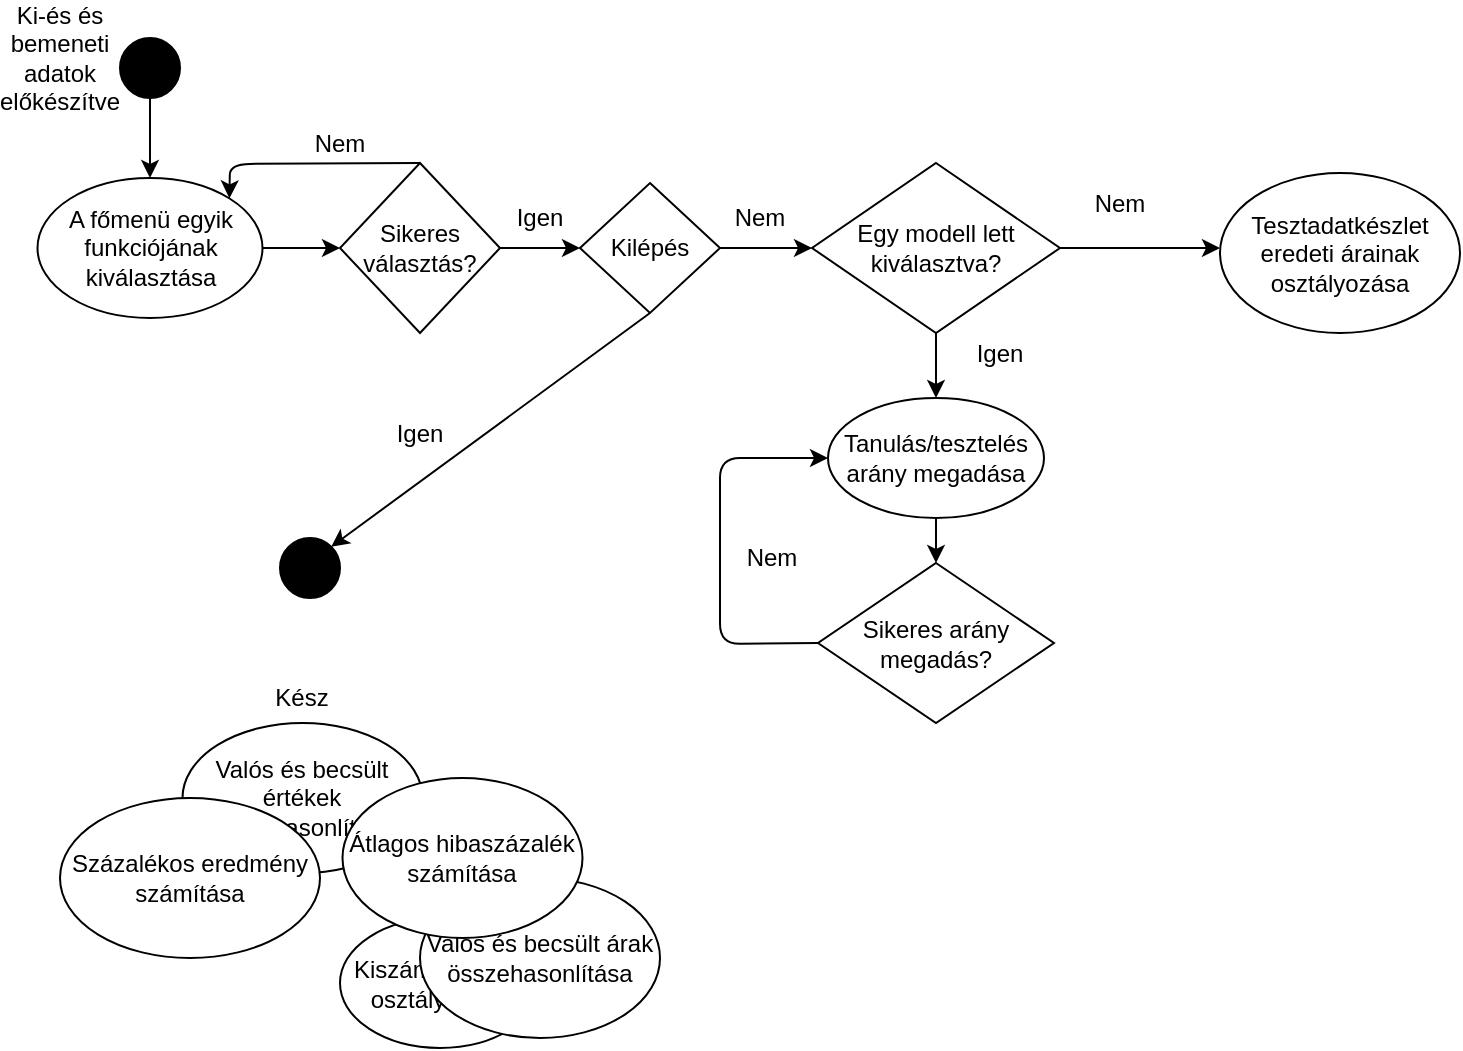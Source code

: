 <mxfile version="14.5.1" type="github">
  <diagram id="C5RBs43oDa-KdzZeNtuy" name="Page-1">
    <mxGraphModel dx="1038" dy="547" grid="1" gridSize="10" guides="1" tooltips="1" connect="1" arrows="1" fold="1" page="1" pageScale="1" pageWidth="827" pageHeight="1169" math="0" shadow="0">
      <root>
        <mxCell id="WIyWlLk6GJQsqaUBKTNV-0" />
        <mxCell id="WIyWlLk6GJQsqaUBKTNV-1" parent="WIyWlLk6GJQsqaUBKTNV-0" />
        <mxCell id="addYo3OI-2JenMwdI06b-0" value="" style="ellipse;whiteSpace=wrap;html=1;aspect=fixed;fillColor=#000000;" parent="WIyWlLk6GJQsqaUBKTNV-1" vertex="1">
          <mxGeometry x="80" y="20" width="30" height="30" as="geometry" />
        </mxCell>
        <mxCell id="addYo3OI-2JenMwdI06b-4" value="Ki-és és bemeneti adatok előkészítve" style="text;html=1;strokeColor=none;fillColor=none;align=center;verticalAlign=middle;whiteSpace=wrap;rounded=0;" parent="WIyWlLk6GJQsqaUBKTNV-1" vertex="1">
          <mxGeometry x="30" y="20" width="40" height="20" as="geometry" />
        </mxCell>
        <mxCell id="addYo3OI-2JenMwdI06b-5" value="" style="endArrow=classic;html=1;exitX=0.5;exitY=1;exitDx=0;exitDy=0;entryX=0.5;entryY=0;entryDx=0;entryDy=0;" parent="WIyWlLk6GJQsqaUBKTNV-1" source="addYo3OI-2JenMwdI06b-0" edge="1" target="addYo3OI-2JenMwdI06b-6">
          <mxGeometry width="50" height="50" relative="1" as="geometry">
            <mxPoint x="390" y="280" as="sourcePoint" />
            <mxPoint x="235" y="90" as="targetPoint" />
          </mxGeometry>
        </mxCell>
        <mxCell id="addYo3OI-2JenMwdI06b-6" value="A főmenü egyik funkciójának kiválasztása" style="ellipse;whiteSpace=wrap;html=1;fillColor=#FFFFFF;" parent="WIyWlLk6GJQsqaUBKTNV-1" vertex="1">
          <mxGeometry x="38.75" y="90" width="112.5" height="70" as="geometry" />
        </mxCell>
        <mxCell id="addYo3OI-2JenMwdI06b-7" value="" style="endArrow=classic;html=1;exitX=1;exitY=0.5;exitDx=0;exitDy=0;" parent="WIyWlLk6GJQsqaUBKTNV-1" source="addYo3OI-2JenMwdI06b-6" edge="1" target="3oGbNOOgEWdSj0GeXgSx-3">
          <mxGeometry width="50" height="50" relative="1" as="geometry">
            <mxPoint x="390" y="280" as="sourcePoint" />
            <mxPoint x="230" y="125" as="targetPoint" />
          </mxGeometry>
        </mxCell>
        <mxCell id="addYo3OI-2JenMwdI06b-8" value="Kiszámított árak osztályozása" style="ellipse;whiteSpace=wrap;html=1;fillColor=#FFFFFF;" parent="WIyWlLk6GJQsqaUBKTNV-1" vertex="1">
          <mxGeometry x="190" y="460" width="100" height="65" as="geometry" />
        </mxCell>
        <mxCell id="addYo3OI-2JenMwdI06b-10" value="Tesztadatkészlet eredeti árainak osztályozása" style="ellipse;whiteSpace=wrap;html=1;fillColor=#FFFFFF;" parent="WIyWlLk6GJQsqaUBKTNV-1" vertex="1">
          <mxGeometry x="630" y="87.5" width="120" height="80" as="geometry" />
        </mxCell>
        <mxCell id="addYo3OI-2JenMwdI06b-12" value="Valós és becsült értékek összehasonlítása" style="ellipse;whiteSpace=wrap;html=1;fillColor=#FFFFFF;" parent="WIyWlLk6GJQsqaUBKTNV-1" vertex="1">
          <mxGeometry x="111.25" y="362.5" width="120" height="75" as="geometry" />
        </mxCell>
        <mxCell id="addYo3OI-2JenMwdI06b-14" value="Százalékos eredmény számítása" style="ellipse;whiteSpace=wrap;html=1;fillColor=#FFFFFF;" parent="WIyWlLk6GJQsqaUBKTNV-1" vertex="1">
          <mxGeometry x="50" y="400" width="130" height="80" as="geometry" />
        </mxCell>
        <mxCell id="addYo3OI-2JenMwdI06b-16" value="Valós és becsült árak összehasonlítása" style="ellipse;whiteSpace=wrap;html=1;" parent="WIyWlLk6GJQsqaUBKTNV-1" vertex="1">
          <mxGeometry x="230" y="440" width="120" height="80" as="geometry" />
        </mxCell>
        <mxCell id="addYo3OI-2JenMwdI06b-18" value="Átlagos hibaszázalék számítása" style="ellipse;whiteSpace=wrap;html=1;" parent="WIyWlLk6GJQsqaUBKTNV-1" vertex="1">
          <mxGeometry x="191.25" y="390" width="120" height="80" as="geometry" />
        </mxCell>
        <mxCell id="addYo3OI-2JenMwdI06b-25" value="" style="ellipse;whiteSpace=wrap;html=1;aspect=fixed;fillColor=#000000;" parent="WIyWlLk6GJQsqaUBKTNV-1" vertex="1">
          <mxGeometry x="160" y="270" width="30" height="30" as="geometry" />
        </mxCell>
        <mxCell id="addYo3OI-2JenMwdI06b-26" value="Kész" style="text;html=1;strokeColor=none;fillColor=none;align=center;verticalAlign=middle;whiteSpace=wrap;rounded=0;" parent="WIyWlLk6GJQsqaUBKTNV-1" vertex="1">
          <mxGeometry x="151.25" y="340" width="40" height="20" as="geometry" />
        </mxCell>
        <mxCell id="3oGbNOOgEWdSj0GeXgSx-3" value="Sikeres választás?" style="rhombus;whiteSpace=wrap;html=1;" vertex="1" parent="WIyWlLk6GJQsqaUBKTNV-1">
          <mxGeometry x="190" y="82.5" width="80" height="85" as="geometry" />
        </mxCell>
        <mxCell id="3oGbNOOgEWdSj0GeXgSx-4" value="" style="endArrow=classic;html=1;exitX=0.5;exitY=0;exitDx=0;exitDy=0;entryX=1;entryY=0;entryDx=0;entryDy=0;" edge="1" parent="WIyWlLk6GJQsqaUBKTNV-1" source="3oGbNOOgEWdSj0GeXgSx-3" target="addYo3OI-2JenMwdI06b-6">
          <mxGeometry width="50" height="50" relative="1" as="geometry">
            <mxPoint x="390" y="290" as="sourcePoint" />
            <mxPoint x="440" y="240" as="targetPoint" />
            <Array as="points">
              <mxPoint x="135" y="83" />
            </Array>
          </mxGeometry>
        </mxCell>
        <mxCell id="3oGbNOOgEWdSj0GeXgSx-5" value="Nem" style="text;html=1;strokeColor=none;fillColor=none;align=center;verticalAlign=middle;whiteSpace=wrap;rounded=0;" vertex="1" parent="WIyWlLk6GJQsqaUBKTNV-1">
          <mxGeometry x="170" y="62.5" width="40" height="20" as="geometry" />
        </mxCell>
        <mxCell id="3oGbNOOgEWdSj0GeXgSx-8" value="" style="endArrow=classic;html=1;exitX=1;exitY=0.5;exitDx=0;exitDy=0;" edge="1" parent="WIyWlLk6GJQsqaUBKTNV-1" source="3oGbNOOgEWdSj0GeXgSx-3" target="3oGbNOOgEWdSj0GeXgSx-9">
          <mxGeometry width="50" height="50" relative="1" as="geometry">
            <mxPoint x="390" y="290" as="sourcePoint" />
            <mxPoint x="320" y="125" as="targetPoint" />
          </mxGeometry>
        </mxCell>
        <mxCell id="3oGbNOOgEWdSj0GeXgSx-9" value="Kilépés" style="rhombus;whiteSpace=wrap;html=1;" vertex="1" parent="WIyWlLk6GJQsqaUBKTNV-1">
          <mxGeometry x="310" y="92.5" width="70" height="65" as="geometry" />
        </mxCell>
        <mxCell id="3oGbNOOgEWdSj0GeXgSx-10" value="Igen" style="text;html=1;strokeColor=none;fillColor=none;align=center;verticalAlign=middle;whiteSpace=wrap;rounded=0;" vertex="1" parent="WIyWlLk6GJQsqaUBKTNV-1">
          <mxGeometry x="270" y="100" width="40" height="20" as="geometry" />
        </mxCell>
        <mxCell id="3oGbNOOgEWdSj0GeXgSx-11" value="" style="endArrow=classic;html=1;exitX=0.5;exitY=1;exitDx=0;exitDy=0;entryX=1;entryY=0;entryDx=0;entryDy=0;" edge="1" parent="WIyWlLk6GJQsqaUBKTNV-1" source="3oGbNOOgEWdSj0GeXgSx-9" target="addYo3OI-2JenMwdI06b-25">
          <mxGeometry width="50" height="50" relative="1" as="geometry">
            <mxPoint x="390" y="290" as="sourcePoint" />
            <mxPoint x="440" y="240" as="targetPoint" />
          </mxGeometry>
        </mxCell>
        <mxCell id="3oGbNOOgEWdSj0GeXgSx-12" value="Igen" style="text;html=1;strokeColor=none;fillColor=none;align=center;verticalAlign=middle;whiteSpace=wrap;rounded=0;" vertex="1" parent="WIyWlLk6GJQsqaUBKTNV-1">
          <mxGeometry x="210" y="207.5" width="40" height="20" as="geometry" />
        </mxCell>
        <mxCell id="3oGbNOOgEWdSj0GeXgSx-15" value="Egy modell lett kiválasztva?" style="rhombus;whiteSpace=wrap;html=1;" vertex="1" parent="WIyWlLk6GJQsqaUBKTNV-1">
          <mxGeometry x="426" y="82.5" width="124" height="85" as="geometry" />
        </mxCell>
        <mxCell id="3oGbNOOgEWdSj0GeXgSx-16" value="" style="endArrow=classic;html=1;exitX=1;exitY=0.5;exitDx=0;exitDy=0;entryX=0;entryY=0.5;entryDx=0;entryDy=0;" edge="1" parent="WIyWlLk6GJQsqaUBKTNV-1" source="3oGbNOOgEWdSj0GeXgSx-9" target="3oGbNOOgEWdSj0GeXgSx-15">
          <mxGeometry width="50" height="50" relative="1" as="geometry">
            <mxPoint x="390" y="290" as="sourcePoint" />
            <mxPoint x="440" y="240" as="targetPoint" />
          </mxGeometry>
        </mxCell>
        <mxCell id="3oGbNOOgEWdSj0GeXgSx-17" value="Nem" style="text;html=1;strokeColor=none;fillColor=none;align=center;verticalAlign=middle;whiteSpace=wrap;rounded=0;" vertex="1" parent="WIyWlLk6GJQsqaUBKTNV-1">
          <mxGeometry x="380" y="100" width="40" height="20" as="geometry" />
        </mxCell>
        <mxCell id="3oGbNOOgEWdSj0GeXgSx-18" value="" style="endArrow=classic;html=1;exitX=0.5;exitY=1;exitDx=0;exitDy=0;" edge="1" parent="WIyWlLk6GJQsqaUBKTNV-1" source="3oGbNOOgEWdSj0GeXgSx-15" target="3oGbNOOgEWdSj0GeXgSx-19">
          <mxGeometry width="50" height="50" relative="1" as="geometry">
            <mxPoint x="390" y="290" as="sourcePoint" />
            <mxPoint x="488" y="200" as="targetPoint" />
          </mxGeometry>
        </mxCell>
        <mxCell id="3oGbNOOgEWdSj0GeXgSx-19" value="Tanulás/tesztelés arány megadása" style="ellipse;whiteSpace=wrap;html=1;" vertex="1" parent="WIyWlLk6GJQsqaUBKTNV-1">
          <mxGeometry x="434" y="200" width="108" height="60" as="geometry" />
        </mxCell>
        <mxCell id="3oGbNOOgEWdSj0GeXgSx-20" value="" style="endArrow=classic;html=1;exitX=0.5;exitY=1;exitDx=0;exitDy=0;" edge="1" parent="WIyWlLk6GJQsqaUBKTNV-1" source="3oGbNOOgEWdSj0GeXgSx-19" target="3oGbNOOgEWdSj0GeXgSx-21">
          <mxGeometry width="50" height="50" relative="1" as="geometry">
            <mxPoint x="390" y="290" as="sourcePoint" />
            <mxPoint x="488" y="290" as="targetPoint" />
          </mxGeometry>
        </mxCell>
        <mxCell id="3oGbNOOgEWdSj0GeXgSx-21" value="Sikeres arány megadás?" style="rhombus;whiteSpace=wrap;html=1;" vertex="1" parent="WIyWlLk6GJQsqaUBKTNV-1">
          <mxGeometry x="429" y="282.5" width="118" height="80" as="geometry" />
        </mxCell>
        <mxCell id="3oGbNOOgEWdSj0GeXgSx-22" value="Igen" style="text;html=1;strokeColor=none;fillColor=none;align=center;verticalAlign=middle;whiteSpace=wrap;rounded=0;" vertex="1" parent="WIyWlLk6GJQsqaUBKTNV-1">
          <mxGeometry x="500" y="167.5" width="40" height="20" as="geometry" />
        </mxCell>
        <mxCell id="3oGbNOOgEWdSj0GeXgSx-23" value="" style="endArrow=classic;html=1;exitX=0;exitY=0.5;exitDx=0;exitDy=0;entryX=0;entryY=0.5;entryDx=0;entryDy=0;" edge="1" parent="WIyWlLk6GJQsqaUBKTNV-1" source="3oGbNOOgEWdSj0GeXgSx-21" target="3oGbNOOgEWdSj0GeXgSx-19">
          <mxGeometry width="50" height="50" relative="1" as="geometry">
            <mxPoint x="390" y="290" as="sourcePoint" />
            <mxPoint x="440" y="240" as="targetPoint" />
            <Array as="points">
              <mxPoint x="380" y="323" />
              <mxPoint x="380" y="230" />
            </Array>
          </mxGeometry>
        </mxCell>
        <mxCell id="3oGbNOOgEWdSj0GeXgSx-26" value="Nem" style="text;html=1;strokeColor=none;fillColor=none;align=center;verticalAlign=middle;whiteSpace=wrap;rounded=0;" vertex="1" parent="WIyWlLk6GJQsqaUBKTNV-1">
          <mxGeometry x="386" y="270" width="40" height="20" as="geometry" />
        </mxCell>
        <mxCell id="3oGbNOOgEWdSj0GeXgSx-27" value="" style="endArrow=classic;html=1;exitX=1;exitY=0.5;exitDx=0;exitDy=0;" edge="1" parent="WIyWlLk6GJQsqaUBKTNV-1" source="3oGbNOOgEWdSj0GeXgSx-15">
          <mxGeometry width="50" height="50" relative="1" as="geometry">
            <mxPoint x="390" y="290" as="sourcePoint" />
            <mxPoint x="630" y="125" as="targetPoint" />
          </mxGeometry>
        </mxCell>
        <mxCell id="3oGbNOOgEWdSj0GeXgSx-29" value="Nem" style="text;html=1;strokeColor=none;fillColor=none;align=center;verticalAlign=middle;whiteSpace=wrap;rounded=0;" vertex="1" parent="WIyWlLk6GJQsqaUBKTNV-1">
          <mxGeometry x="560" y="92.5" width="40" height="20" as="geometry" />
        </mxCell>
      </root>
    </mxGraphModel>
  </diagram>
</mxfile>
